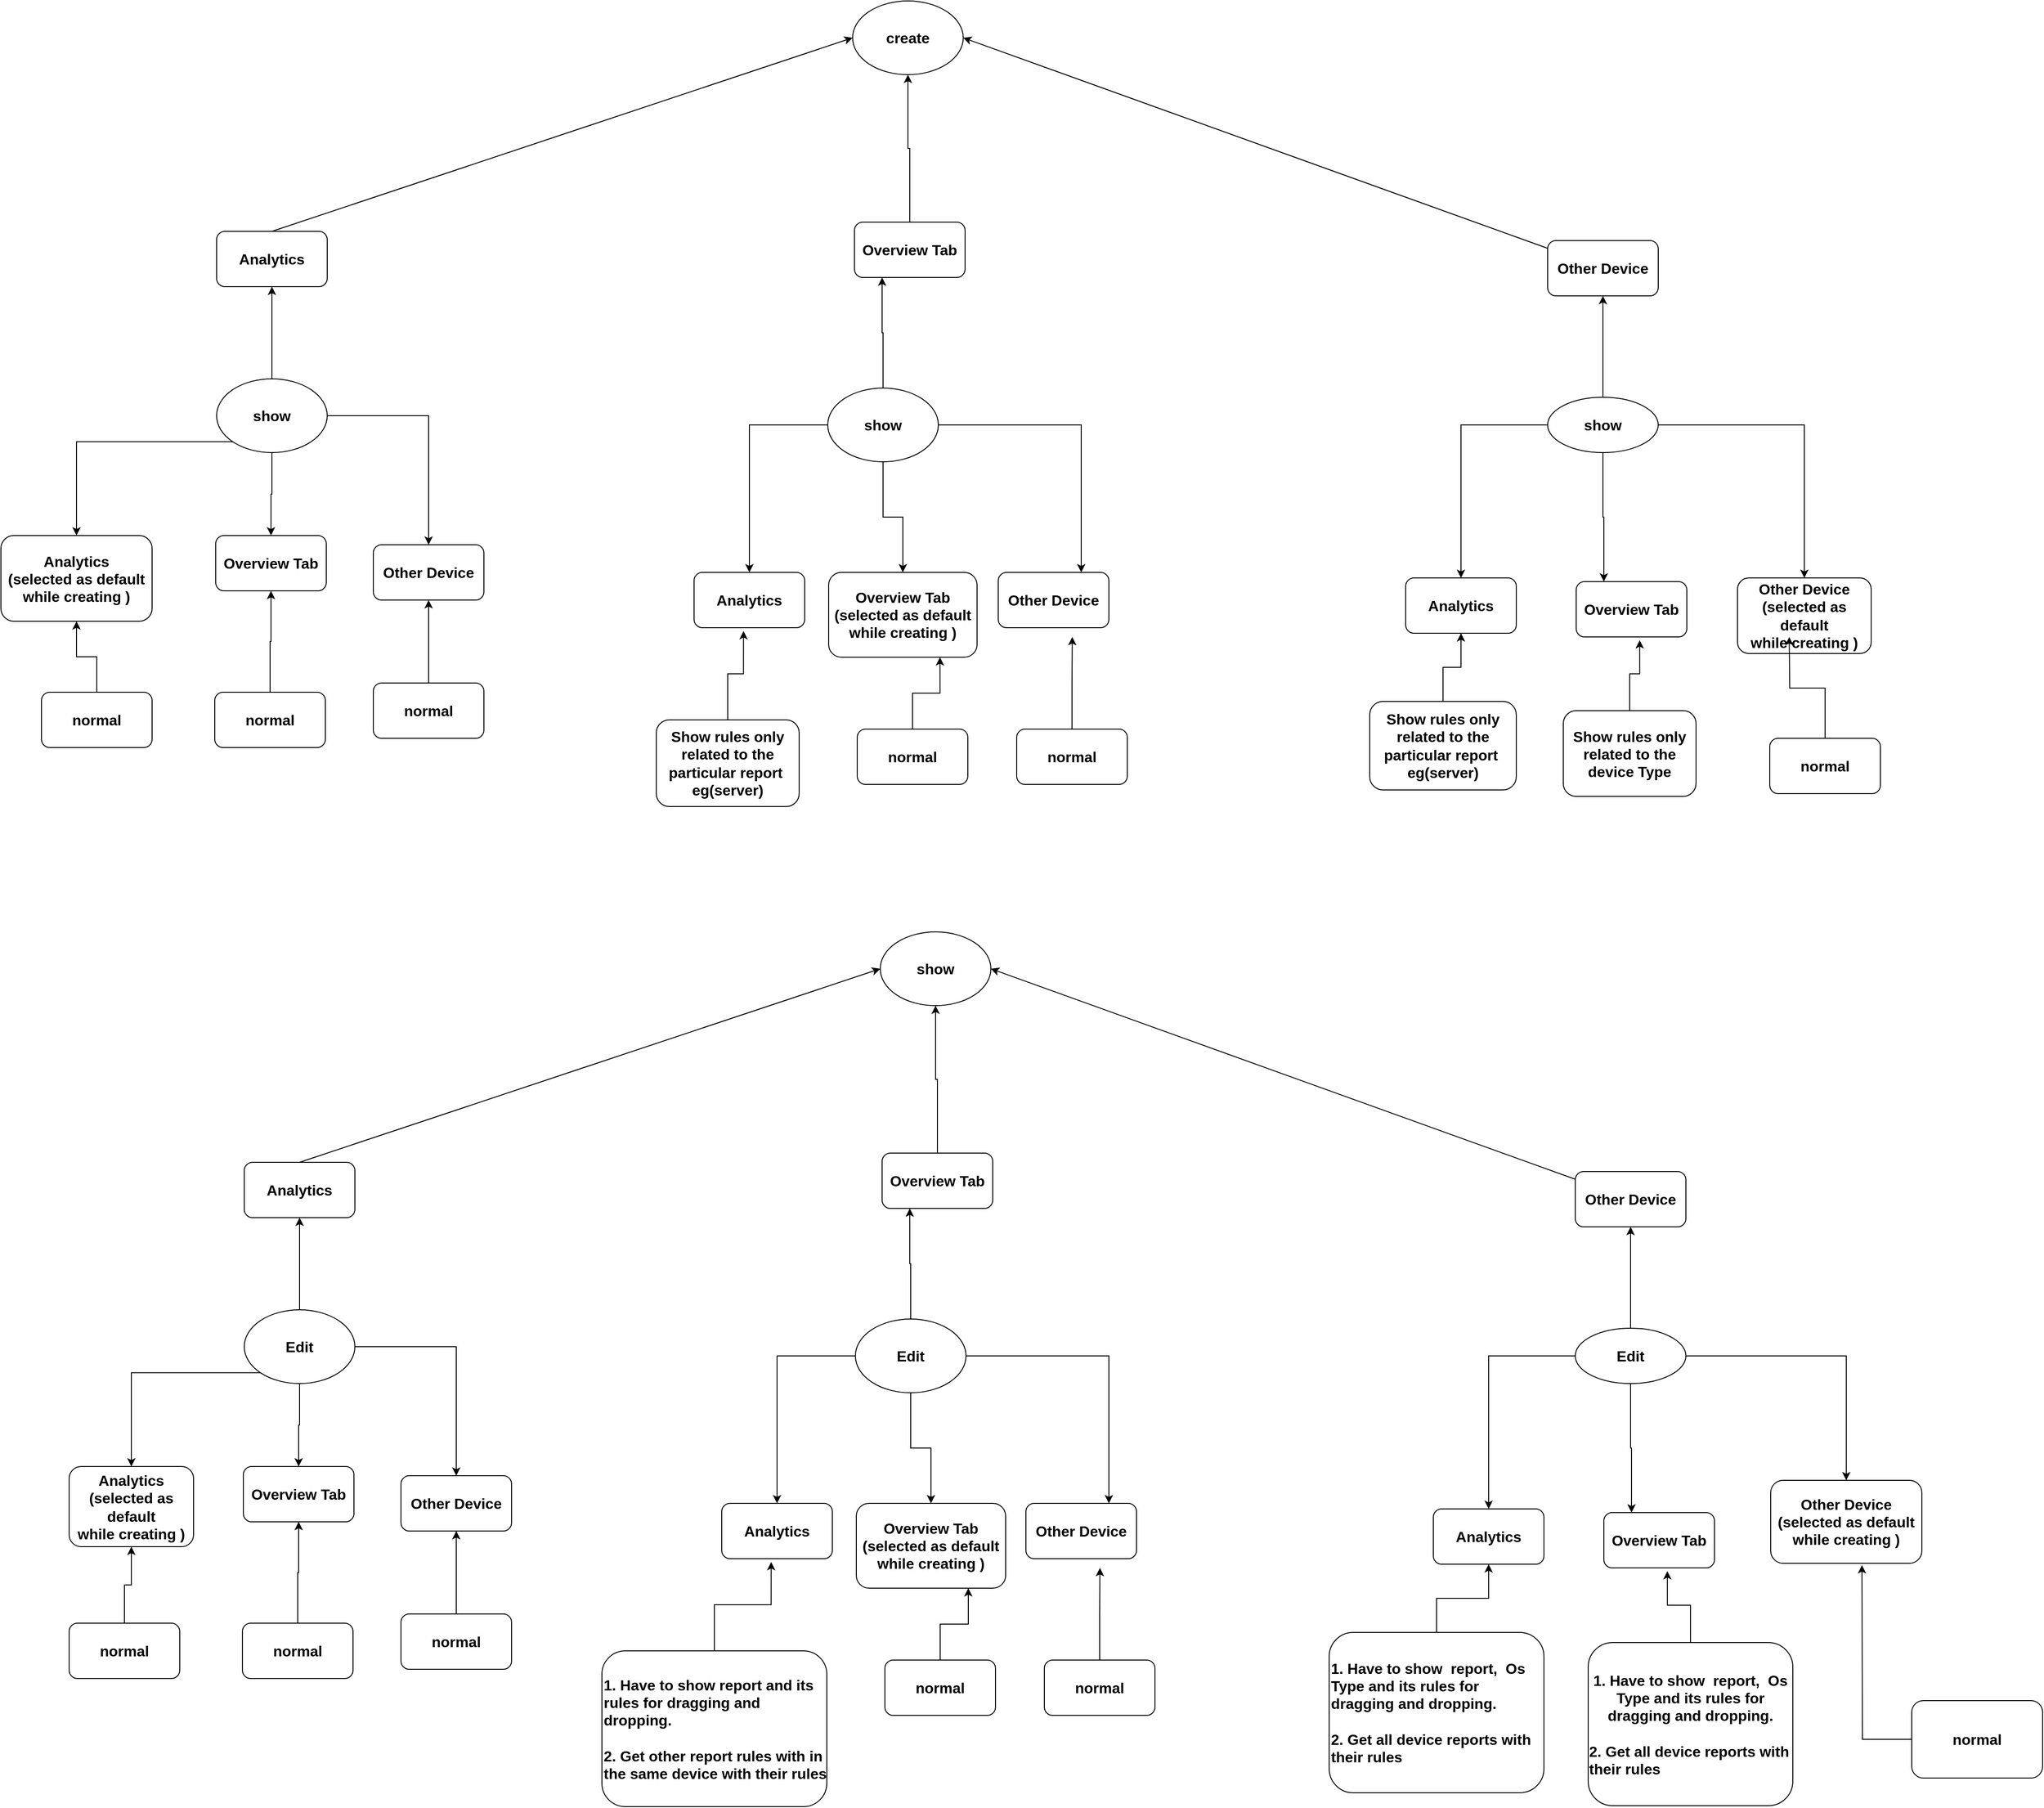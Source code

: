 <mxfile version="23.1.2" type="github">
  <diagram name="Page-1" id="s7N1Tc7U8LfEpAxHkq8D">
    <mxGraphModel dx="1984" dy="637" grid="1" gridSize="1" guides="1" tooltips="1" connect="1" arrows="1" fold="1" page="1" pageScale="1" pageWidth="850" pageHeight="1100" math="0" shadow="0">
      <root>
        <mxCell id="0" />
        <mxCell id="1" parent="0" />
        <mxCell id="awePTyg2Fw0t5qTXh-jY-1" value="create" style="ellipse;whiteSpace=wrap;html=1;strokeWidth=1;fontStyle=1;fontSize=16;align=center;" parent="1" vertex="1">
          <mxGeometry x="380" y="50" width="120" height="80" as="geometry" />
        </mxCell>
        <mxCell id="awePTyg2Fw0t5qTXh-jY-2" value="Analytics" style="rounded=1;whiteSpace=wrap;html=1;strokeWidth=1;fontStyle=1;fontSize=16;align=center;" parent="1" vertex="1">
          <mxGeometry x="-310" y="300" width="120" height="60" as="geometry" />
        </mxCell>
        <mxCell id="awePTyg2Fw0t5qTXh-jY-63" style="edgeStyle=orthogonalEdgeStyle;rounded=0;orthogonalLoop=1;jettySize=auto;html=1;entryX=0.5;entryY=1;entryDx=0;entryDy=0;strokeWidth=1;fontStyle=1;fontSize=16;align=center;" parent="1" source="awePTyg2Fw0t5qTXh-jY-3" target="awePTyg2Fw0t5qTXh-jY-1" edge="1">
          <mxGeometry relative="1" as="geometry" />
        </mxCell>
        <mxCell id="awePTyg2Fw0t5qTXh-jY-3" value="Overview Tab" style="rounded=1;whiteSpace=wrap;html=1;strokeWidth=1;fontStyle=1;fontSize=16;align=center;" parent="1" vertex="1">
          <mxGeometry x="382" y="290" width="120" height="60" as="geometry" />
        </mxCell>
        <mxCell id="awePTyg2Fw0t5qTXh-jY-4" value="Other Device" style="rounded=1;whiteSpace=wrap;html=1;strokeWidth=1;fontStyle=1;fontSize=16;align=center;" parent="1" vertex="1">
          <mxGeometry x="1134" y="310" width="120" height="60" as="geometry" />
        </mxCell>
        <mxCell id="awePTyg2Fw0t5qTXh-jY-16" style="edgeStyle=orthogonalEdgeStyle;rounded=0;orthogonalLoop=1;jettySize=auto;html=1;exitX=0.5;exitY=0;exitDx=0;exitDy=0;entryX=0.5;entryY=1;entryDx=0;entryDy=0;strokeWidth=1;fontStyle=1;fontSize=16;align=center;" parent="1" source="awePTyg2Fw0t5qTXh-jY-9" target="awePTyg2Fw0t5qTXh-jY-2" edge="1">
          <mxGeometry relative="1" as="geometry" />
        </mxCell>
        <mxCell id="awePTyg2Fw0t5qTXh-jY-19" style="edgeStyle=orthogonalEdgeStyle;rounded=0;orthogonalLoop=1;jettySize=auto;html=1;exitX=0;exitY=1;exitDx=0;exitDy=0;entryX=0.5;entryY=0;entryDx=0;entryDy=0;strokeWidth=1;fontStyle=1;fontSize=16;align=center;" parent="1" source="awePTyg2Fw0t5qTXh-jY-9" target="awePTyg2Fw0t5qTXh-jY-12" edge="1">
          <mxGeometry relative="1" as="geometry" />
        </mxCell>
        <mxCell id="awePTyg2Fw0t5qTXh-jY-20" style="edgeStyle=orthogonalEdgeStyle;rounded=0;orthogonalLoop=1;jettySize=auto;html=1;exitX=0.5;exitY=1;exitDx=0;exitDy=0;entryX=0.5;entryY=0;entryDx=0;entryDy=0;strokeWidth=1;fontStyle=1;fontSize=16;align=center;" parent="1" source="awePTyg2Fw0t5qTXh-jY-9" target="awePTyg2Fw0t5qTXh-jY-13" edge="1">
          <mxGeometry relative="1" as="geometry" />
        </mxCell>
        <mxCell id="awePTyg2Fw0t5qTXh-jY-21" style="edgeStyle=orthogonalEdgeStyle;rounded=0;orthogonalLoop=1;jettySize=auto;html=1;exitX=1;exitY=0.5;exitDx=0;exitDy=0;strokeWidth=1;fontStyle=1;fontSize=16;align=center;" parent="1" source="awePTyg2Fw0t5qTXh-jY-9" target="awePTyg2Fw0t5qTXh-jY-14" edge="1">
          <mxGeometry relative="1" as="geometry" />
        </mxCell>
        <mxCell id="awePTyg2Fw0t5qTXh-jY-9" value="show" style="ellipse;whiteSpace=wrap;html=1;strokeWidth=1;fontStyle=1;fontSize=16;align=center;" parent="1" vertex="1">
          <mxGeometry x="-310" y="460" width="120" height="80" as="geometry" />
        </mxCell>
        <mxCell id="awePTyg2Fw0t5qTXh-jY-17" style="edgeStyle=orthogonalEdgeStyle;rounded=0;orthogonalLoop=1;jettySize=auto;html=1;exitX=0.5;exitY=0;exitDx=0;exitDy=0;entryX=0.25;entryY=1;entryDx=0;entryDy=0;strokeWidth=1;fontStyle=1;fontSize=16;align=center;" parent="1" source="awePTyg2Fw0t5qTXh-jY-10" target="awePTyg2Fw0t5qTXh-jY-3" edge="1">
          <mxGeometry relative="1" as="geometry" />
        </mxCell>
        <mxCell id="awePTyg2Fw0t5qTXh-jY-32" style="edgeStyle=orthogonalEdgeStyle;rounded=0;orthogonalLoop=1;jettySize=auto;html=1;strokeWidth=1;fontStyle=1;fontSize=16;align=center;" parent="1" source="awePTyg2Fw0t5qTXh-jY-10" target="awePTyg2Fw0t5qTXh-jY-22" edge="1">
          <mxGeometry relative="1" as="geometry" />
        </mxCell>
        <mxCell id="awePTyg2Fw0t5qTXh-jY-33" style="edgeStyle=orthogonalEdgeStyle;rounded=0;orthogonalLoop=1;jettySize=auto;html=1;exitX=0.5;exitY=1;exitDx=0;exitDy=0;strokeWidth=1;fontStyle=1;fontSize=16;align=center;" parent="1" source="awePTyg2Fw0t5qTXh-jY-10" target="awePTyg2Fw0t5qTXh-jY-23" edge="1">
          <mxGeometry relative="1" as="geometry" />
        </mxCell>
        <mxCell id="awePTyg2Fw0t5qTXh-jY-34" style="edgeStyle=orthogonalEdgeStyle;rounded=0;orthogonalLoop=1;jettySize=auto;html=1;exitX=1;exitY=0.5;exitDx=0;exitDy=0;entryX=0.75;entryY=0;entryDx=0;entryDy=0;strokeWidth=1;fontStyle=1;fontSize=16;align=center;" parent="1" source="awePTyg2Fw0t5qTXh-jY-10" target="awePTyg2Fw0t5qTXh-jY-24" edge="1">
          <mxGeometry relative="1" as="geometry" />
        </mxCell>
        <mxCell id="awePTyg2Fw0t5qTXh-jY-10" value="show" style="ellipse;whiteSpace=wrap;html=1;strokeWidth=1;fontStyle=1;fontSize=16;align=center;" parent="1" vertex="1">
          <mxGeometry x="353" y="470" width="120" height="80" as="geometry" />
        </mxCell>
        <mxCell id="awePTyg2Fw0t5qTXh-jY-18" style="edgeStyle=orthogonalEdgeStyle;rounded=0;orthogonalLoop=1;jettySize=auto;html=1;exitX=0.5;exitY=0;exitDx=0;exitDy=0;entryX=0.5;entryY=1;entryDx=0;entryDy=0;strokeWidth=1;fontStyle=1;fontSize=16;align=center;" parent="1" source="awePTyg2Fw0t5qTXh-jY-11" target="awePTyg2Fw0t5qTXh-jY-4" edge="1">
          <mxGeometry relative="1" as="geometry" />
        </mxCell>
        <mxCell id="awePTyg2Fw0t5qTXh-jY-35" style="edgeStyle=orthogonalEdgeStyle;rounded=0;orthogonalLoop=1;jettySize=auto;html=1;strokeWidth=1;fontStyle=1;fontSize=16;align=center;" parent="1" source="awePTyg2Fw0t5qTXh-jY-11" target="awePTyg2Fw0t5qTXh-jY-29" edge="1">
          <mxGeometry relative="1" as="geometry" />
        </mxCell>
        <mxCell id="awePTyg2Fw0t5qTXh-jY-38" style="edgeStyle=orthogonalEdgeStyle;rounded=0;orthogonalLoop=1;jettySize=auto;html=1;strokeWidth=1;fontStyle=1;fontSize=16;align=center;" parent="1" source="awePTyg2Fw0t5qTXh-jY-11" target="awePTyg2Fw0t5qTXh-jY-31" edge="1">
          <mxGeometry relative="1" as="geometry" />
        </mxCell>
        <mxCell id="awePTyg2Fw0t5qTXh-jY-39" style="edgeStyle=orthogonalEdgeStyle;rounded=0;orthogonalLoop=1;jettySize=auto;html=1;exitX=0.5;exitY=1;exitDx=0;exitDy=0;entryX=0.25;entryY=0;entryDx=0;entryDy=0;strokeWidth=1;fontStyle=1;fontSize=16;align=center;" parent="1" source="awePTyg2Fw0t5qTXh-jY-11" target="awePTyg2Fw0t5qTXh-jY-30" edge="1">
          <mxGeometry relative="1" as="geometry" />
        </mxCell>
        <mxCell id="awePTyg2Fw0t5qTXh-jY-11" value="show" style="ellipse;whiteSpace=wrap;html=1;strokeWidth=1;fontStyle=1;fontSize=16;align=center;" parent="1" vertex="1">
          <mxGeometry x="1134" y="480" width="120" height="60" as="geometry" />
        </mxCell>
        <mxCell id="awePTyg2Fw0t5qTXh-jY-12" value="Analytics&lt;br style=&quot;font-size: 16px;&quot;&gt;(selected as default &lt;br style=&quot;font-size: 16px;&quot;&gt;while creating )" style="rounded=1;whiteSpace=wrap;html=1;strokeWidth=1;fontStyle=1;fontSize=16;align=center;" parent="1" vertex="1">
          <mxGeometry x="-544" y="630" width="164" height="93" as="geometry" />
        </mxCell>
        <mxCell id="awePTyg2Fw0t5qTXh-jY-13" value="Overview Tab" style="rounded=1;whiteSpace=wrap;html=1;strokeWidth=1;fontStyle=1;fontSize=16;align=center;" parent="1" vertex="1">
          <mxGeometry x="-311" y="630" width="120" height="60" as="geometry" />
        </mxCell>
        <mxCell id="awePTyg2Fw0t5qTXh-jY-14" value="Other Device" style="rounded=1;whiteSpace=wrap;html=1;strokeWidth=1;fontStyle=1;fontSize=16;align=center;" parent="1" vertex="1">
          <mxGeometry x="-140" y="640" width="120" height="60" as="geometry" />
        </mxCell>
        <mxCell id="awePTyg2Fw0t5qTXh-jY-22" value="Analytics" style="rounded=1;whiteSpace=wrap;html=1;strokeWidth=1;fontStyle=1;fontSize=16;align=center;" parent="1" vertex="1">
          <mxGeometry x="208" y="670" width="120" height="60" as="geometry" />
        </mxCell>
        <mxCell id="awePTyg2Fw0t5qTXh-jY-23" value="Overview Tab&lt;br style=&quot;font-size: 16px;&quot;&gt;(selected as default&lt;br style=&quot;border-color: var(--border-color); font-size: 16px;&quot;&gt;while creating )" style="rounded=1;whiteSpace=wrap;html=1;strokeWidth=1;fontStyle=1;fontSize=16;align=center;" parent="1" vertex="1">
          <mxGeometry x="354" y="670" width="161" height="92" as="geometry" />
        </mxCell>
        <mxCell id="awePTyg2Fw0t5qTXh-jY-24" value="Other Device" style="rounded=1;whiteSpace=wrap;html=1;strokeWidth=1;fontStyle=1;fontSize=16;align=center;" parent="1" vertex="1">
          <mxGeometry x="538" y="670" width="120" height="60" as="geometry" />
        </mxCell>
        <mxCell id="awePTyg2Fw0t5qTXh-jY-29" value="Analytics" style="rounded=1;whiteSpace=wrap;html=1;strokeWidth=1;fontStyle=1;fontSize=16;align=center;" parent="1" vertex="1">
          <mxGeometry x="980" y="676" width="120" height="60" as="geometry" />
        </mxCell>
        <mxCell id="awePTyg2Fw0t5qTXh-jY-30" value="Overview Tab" style="rounded=1;whiteSpace=wrap;html=1;strokeWidth=1;fontStyle=1;fontSize=16;align=center;" parent="1" vertex="1">
          <mxGeometry x="1165" y="680" width="120" height="60" as="geometry" />
        </mxCell>
        <mxCell id="awePTyg2Fw0t5qTXh-jY-31" value="Other Device&lt;br style=&quot;font-size: 16px;&quot;&gt;(selected as default&lt;br style=&quot;border-color: var(--border-color); font-size: 16px;&quot;&gt;while creating )" style="rounded=1;whiteSpace=wrap;html=1;strokeWidth=1;fontStyle=1;fontSize=16;align=center;" parent="1" vertex="1">
          <mxGeometry x="1340" y="676" width="145" height="82" as="geometry" />
        </mxCell>
        <mxCell id="awePTyg2Fw0t5qTXh-jY-41" style="edgeStyle=orthogonalEdgeStyle;rounded=0;orthogonalLoop=1;jettySize=auto;html=1;entryX=0.5;entryY=1;entryDx=0;entryDy=0;strokeWidth=1;fontStyle=1;fontSize=16;align=center;" parent="1" source="awePTyg2Fw0t5qTXh-jY-40" target="awePTyg2Fw0t5qTXh-jY-12" edge="1">
          <mxGeometry relative="1" as="geometry" />
        </mxCell>
        <mxCell id="awePTyg2Fw0t5qTXh-jY-40" value="normal" style="rounded=1;whiteSpace=wrap;html=1;strokeWidth=1;fontStyle=1;fontSize=16;align=center;" parent="1" vertex="1">
          <mxGeometry x="-500" y="800" width="120" height="60" as="geometry" />
        </mxCell>
        <mxCell id="awePTyg2Fw0t5qTXh-jY-44" style="edgeStyle=orthogonalEdgeStyle;rounded=0;orthogonalLoop=1;jettySize=auto;html=1;entryX=0.5;entryY=1;entryDx=0;entryDy=0;strokeWidth=1;fontStyle=1;fontSize=16;align=center;" parent="1" source="awePTyg2Fw0t5qTXh-jY-42" target="awePTyg2Fw0t5qTXh-jY-13" edge="1">
          <mxGeometry relative="1" as="geometry" />
        </mxCell>
        <mxCell id="awePTyg2Fw0t5qTXh-jY-42" value="normal" style="rounded=1;whiteSpace=wrap;html=1;strokeWidth=1;fontStyle=1;fontSize=16;align=center;" parent="1" vertex="1">
          <mxGeometry x="-312" y="800" width="120" height="60" as="geometry" />
        </mxCell>
        <mxCell id="awePTyg2Fw0t5qTXh-jY-45" style="edgeStyle=orthogonalEdgeStyle;rounded=0;orthogonalLoop=1;jettySize=auto;html=1;strokeWidth=1;fontStyle=1;fontSize=16;align=center;" parent="1" source="awePTyg2Fw0t5qTXh-jY-43" target="awePTyg2Fw0t5qTXh-jY-14" edge="1">
          <mxGeometry relative="1" as="geometry" />
        </mxCell>
        <mxCell id="awePTyg2Fw0t5qTXh-jY-43" value="normal" style="rounded=1;whiteSpace=wrap;html=1;strokeWidth=1;fontStyle=1;fontSize=16;align=center;" parent="1" vertex="1">
          <mxGeometry x="-140" y="790" width="120" height="60" as="geometry" />
        </mxCell>
        <mxCell id="awePTyg2Fw0t5qTXh-jY-46" value="Show rules only related to the particular report&amp;nbsp;&lt;br style=&quot;font-size: 16px;&quot;&gt;eg(server)" style="rounded=1;whiteSpace=wrap;html=1;strokeWidth=1;fontStyle=1;fontSize=16;align=center;" parent="1" vertex="1">
          <mxGeometry x="167" y="830" width="155" height="94" as="geometry" />
        </mxCell>
        <mxCell id="awePTyg2Fw0t5qTXh-jY-50" style="edgeStyle=orthogonalEdgeStyle;rounded=0;orthogonalLoop=1;jettySize=auto;html=1;exitX=0.5;exitY=0;exitDx=0;exitDy=0;entryX=0.75;entryY=1;entryDx=0;entryDy=0;strokeWidth=1;fontStyle=1;fontSize=16;align=center;" parent="1" source="awePTyg2Fw0t5qTXh-jY-47" target="awePTyg2Fw0t5qTXh-jY-23" edge="1">
          <mxGeometry relative="1" as="geometry" />
        </mxCell>
        <mxCell id="awePTyg2Fw0t5qTXh-jY-47" value="normal" style="rounded=1;whiteSpace=wrap;html=1;strokeWidth=1;fontStyle=1;fontSize=16;align=center;" parent="1" vertex="1">
          <mxGeometry x="385" y="840" width="120" height="60" as="geometry" />
        </mxCell>
        <mxCell id="awePTyg2Fw0t5qTXh-jY-51" style="edgeStyle=orthogonalEdgeStyle;rounded=0;orthogonalLoop=1;jettySize=auto;html=1;exitX=0.5;exitY=0;exitDx=0;exitDy=0;strokeWidth=1;fontStyle=1;fontSize=16;align=center;" parent="1" source="awePTyg2Fw0t5qTXh-jY-48" edge="1">
          <mxGeometry relative="1" as="geometry">
            <mxPoint x="618.308" y="740" as="targetPoint" />
          </mxGeometry>
        </mxCell>
        <mxCell id="awePTyg2Fw0t5qTXh-jY-48" value="normal" style="rounded=1;whiteSpace=wrap;html=1;strokeWidth=1;fontStyle=1;fontSize=16;align=center;" parent="1" vertex="1">
          <mxGeometry x="558" y="840" width="120" height="60" as="geometry" />
        </mxCell>
        <mxCell id="awePTyg2Fw0t5qTXh-jY-52" style="edgeStyle=orthogonalEdgeStyle;rounded=0;orthogonalLoop=1;jettySize=auto;html=1;entryX=0.447;entryY=1.06;entryDx=0;entryDy=0;entryPerimeter=0;strokeWidth=1;fontStyle=1;fontSize=16;align=center;" parent="1" source="awePTyg2Fw0t5qTXh-jY-46" target="awePTyg2Fw0t5qTXh-jY-22" edge="1">
          <mxGeometry relative="1" as="geometry" />
        </mxCell>
        <mxCell id="awePTyg2Fw0t5qTXh-jY-56" style="edgeStyle=orthogonalEdgeStyle;rounded=0;orthogonalLoop=1;jettySize=auto;html=1;exitX=0.5;exitY=0;exitDx=0;exitDy=0;entryX=0.5;entryY=1;entryDx=0;entryDy=0;strokeWidth=1;fontStyle=1;fontSize=16;align=center;" parent="1" source="awePTyg2Fw0t5qTXh-jY-53" target="awePTyg2Fw0t5qTXh-jY-29" edge="1">
          <mxGeometry relative="1" as="geometry" />
        </mxCell>
        <mxCell id="awePTyg2Fw0t5qTXh-jY-53" value="Show rules only related to the particular report&amp;nbsp;&lt;br style=&quot;font-size: 16px;&quot;&gt;eg(server)" style="rounded=1;whiteSpace=wrap;html=1;strokeWidth=1;fontStyle=1;fontSize=16;align=center;" parent="1" vertex="1">
          <mxGeometry x="941" y="810" width="159" height="96" as="geometry" />
        </mxCell>
        <mxCell id="awePTyg2Fw0t5qTXh-jY-54" value="Show rules only related to the device Type" style="rounded=1;whiteSpace=wrap;html=1;strokeWidth=1;fontStyle=1;fontSize=16;align=center;" parent="1" vertex="1">
          <mxGeometry x="1151" y="820" width="144" height="93" as="geometry" />
        </mxCell>
        <mxCell id="awePTyg2Fw0t5qTXh-jY-58" style="edgeStyle=orthogonalEdgeStyle;rounded=0;orthogonalLoop=1;jettySize=auto;html=1;exitX=0.5;exitY=0;exitDx=0;exitDy=0;strokeWidth=1;fontStyle=1;fontSize=16;align=center;" parent="1" source="awePTyg2Fw0t5qTXh-jY-55" edge="1">
          <mxGeometry relative="1" as="geometry">
            <mxPoint x="1396.105" y="740" as="targetPoint" />
          </mxGeometry>
        </mxCell>
        <mxCell id="awePTyg2Fw0t5qTXh-jY-55" value="normal" style="rounded=1;whiteSpace=wrap;html=1;strokeWidth=1;fontStyle=1;fontSize=16;align=center;" parent="1" vertex="1">
          <mxGeometry x="1375" y="850" width="120" height="60" as="geometry" />
        </mxCell>
        <mxCell id="awePTyg2Fw0t5qTXh-jY-57" style="edgeStyle=orthogonalEdgeStyle;rounded=0;orthogonalLoop=1;jettySize=auto;html=1;exitX=0.5;exitY=0;exitDx=0;exitDy=0;entryX=0.574;entryY=1.058;entryDx=0;entryDy=0;entryPerimeter=0;strokeWidth=1;fontStyle=1;fontSize=16;align=center;" parent="1" source="awePTyg2Fw0t5qTXh-jY-54" target="awePTyg2Fw0t5qTXh-jY-30" edge="1">
          <mxGeometry relative="1" as="geometry" />
        </mxCell>
        <mxCell id="awePTyg2Fw0t5qTXh-jY-62" value="" style="endArrow=classic;html=1;rounded=0;exitX=0.5;exitY=0;exitDx=0;exitDy=0;entryX=0;entryY=0.5;entryDx=0;entryDy=0;strokeWidth=1;fontStyle=1;fontSize=16;align=center;" parent="1" source="awePTyg2Fw0t5qTXh-jY-2" target="awePTyg2Fw0t5qTXh-jY-1" edge="1">
          <mxGeometry width="50" height="50" relative="1" as="geometry">
            <mxPoint x="360" y="230" as="sourcePoint" />
            <mxPoint x="410" y="180" as="targetPoint" />
          </mxGeometry>
        </mxCell>
        <mxCell id="awePTyg2Fw0t5qTXh-jY-65" value="" style="endArrow=classic;html=1;rounded=0;entryX=1;entryY=0.5;entryDx=0;entryDy=0;strokeWidth=1;fontStyle=1;fontSize=16;align=center;" parent="1" source="awePTyg2Fw0t5qTXh-jY-4" target="awePTyg2Fw0t5qTXh-jY-1" edge="1">
          <mxGeometry width="50" height="50" relative="1" as="geometry">
            <mxPoint x="1250" y="170" as="sourcePoint" />
            <mxPoint x="580" y="180" as="targetPoint" />
          </mxGeometry>
        </mxCell>
        <mxCell id="awePTyg2Fw0t5qTXh-jY-66" value="show" style="ellipse;whiteSpace=wrap;html=1;strokeWidth=1;fontStyle=1;fontSize=16;align=center;" parent="1" vertex="1">
          <mxGeometry x="410" y="1060" width="120" height="80" as="geometry" />
        </mxCell>
        <mxCell id="awePTyg2Fw0t5qTXh-jY-67" value="Analytics" style="rounded=1;whiteSpace=wrap;html=1;strokeWidth=1;fontStyle=1;fontSize=16;align=center;" parent="1" vertex="1">
          <mxGeometry x="-280" y="1310" width="120" height="60" as="geometry" />
        </mxCell>
        <mxCell id="awePTyg2Fw0t5qTXh-jY-68" style="edgeStyle=orthogonalEdgeStyle;rounded=0;orthogonalLoop=1;jettySize=auto;html=1;entryX=0.5;entryY=1;entryDx=0;entryDy=0;strokeWidth=1;fontStyle=1;fontSize=16;align=center;" parent="1" source="awePTyg2Fw0t5qTXh-jY-69" target="awePTyg2Fw0t5qTXh-jY-66" edge="1">
          <mxGeometry relative="1" as="geometry" />
        </mxCell>
        <mxCell id="awePTyg2Fw0t5qTXh-jY-69" value="Overview Tab" style="rounded=1;whiteSpace=wrap;html=1;strokeWidth=1;fontStyle=1;fontSize=16;align=center;" parent="1" vertex="1">
          <mxGeometry x="412" y="1300" width="120" height="60" as="geometry" />
        </mxCell>
        <mxCell id="awePTyg2Fw0t5qTXh-jY-70" value="Other Device" style="rounded=1;whiteSpace=wrap;html=1;strokeWidth=1;fontStyle=1;fontSize=16;align=center;" parent="1" vertex="1">
          <mxGeometry x="1164" y="1320" width="120" height="60" as="geometry" />
        </mxCell>
        <mxCell id="awePTyg2Fw0t5qTXh-jY-71" style="edgeStyle=orthogonalEdgeStyle;rounded=0;orthogonalLoop=1;jettySize=auto;html=1;exitX=0.5;exitY=0;exitDx=0;exitDy=0;entryX=0.5;entryY=1;entryDx=0;entryDy=0;strokeWidth=1;fontStyle=1;fontSize=16;align=center;" parent="1" source="awePTyg2Fw0t5qTXh-jY-75" target="awePTyg2Fw0t5qTXh-jY-67" edge="1">
          <mxGeometry relative="1" as="geometry" />
        </mxCell>
        <mxCell id="awePTyg2Fw0t5qTXh-jY-72" style="edgeStyle=orthogonalEdgeStyle;rounded=0;orthogonalLoop=1;jettySize=auto;html=1;exitX=0;exitY=1;exitDx=0;exitDy=0;entryX=0.5;entryY=0;entryDx=0;entryDy=0;strokeWidth=1;fontStyle=1;fontSize=16;align=center;" parent="1" source="awePTyg2Fw0t5qTXh-jY-75" target="awePTyg2Fw0t5qTXh-jY-86" edge="1">
          <mxGeometry relative="1" as="geometry" />
        </mxCell>
        <mxCell id="awePTyg2Fw0t5qTXh-jY-73" style="edgeStyle=orthogonalEdgeStyle;rounded=0;orthogonalLoop=1;jettySize=auto;html=1;exitX=0.5;exitY=1;exitDx=0;exitDy=0;entryX=0.5;entryY=0;entryDx=0;entryDy=0;strokeWidth=1;fontStyle=1;fontSize=16;align=center;" parent="1" source="awePTyg2Fw0t5qTXh-jY-75" target="awePTyg2Fw0t5qTXh-jY-87" edge="1">
          <mxGeometry relative="1" as="geometry" />
        </mxCell>
        <mxCell id="awePTyg2Fw0t5qTXh-jY-74" style="edgeStyle=orthogonalEdgeStyle;rounded=0;orthogonalLoop=1;jettySize=auto;html=1;exitX=1;exitY=0.5;exitDx=0;exitDy=0;strokeWidth=1;fontStyle=1;fontSize=16;align=center;" parent="1" source="awePTyg2Fw0t5qTXh-jY-75" target="awePTyg2Fw0t5qTXh-jY-88" edge="1">
          <mxGeometry relative="1" as="geometry" />
        </mxCell>
        <mxCell id="awePTyg2Fw0t5qTXh-jY-75" value="Edit" style="ellipse;whiteSpace=wrap;html=1;strokeWidth=1;fontStyle=1;fontSize=16;align=center;" parent="1" vertex="1">
          <mxGeometry x="-280" y="1470" width="120" height="80" as="geometry" />
        </mxCell>
        <mxCell id="awePTyg2Fw0t5qTXh-jY-76" style="edgeStyle=orthogonalEdgeStyle;rounded=0;orthogonalLoop=1;jettySize=auto;html=1;exitX=0.5;exitY=0;exitDx=0;exitDy=0;entryX=0.25;entryY=1;entryDx=0;entryDy=0;strokeWidth=1;fontStyle=1;fontSize=16;align=center;" parent="1" source="awePTyg2Fw0t5qTXh-jY-80" target="awePTyg2Fw0t5qTXh-jY-69" edge="1">
          <mxGeometry relative="1" as="geometry" />
        </mxCell>
        <mxCell id="awePTyg2Fw0t5qTXh-jY-77" style="edgeStyle=orthogonalEdgeStyle;rounded=0;orthogonalLoop=1;jettySize=auto;html=1;strokeWidth=1;fontStyle=1;fontSize=16;align=center;" parent="1" source="awePTyg2Fw0t5qTXh-jY-80" target="awePTyg2Fw0t5qTXh-jY-89" edge="1">
          <mxGeometry relative="1" as="geometry" />
        </mxCell>
        <mxCell id="awePTyg2Fw0t5qTXh-jY-78" style="edgeStyle=orthogonalEdgeStyle;rounded=0;orthogonalLoop=1;jettySize=auto;html=1;exitX=0.5;exitY=1;exitDx=0;exitDy=0;strokeWidth=1;fontStyle=1;fontSize=16;align=center;" parent="1" source="awePTyg2Fw0t5qTXh-jY-80" target="awePTyg2Fw0t5qTXh-jY-90" edge="1">
          <mxGeometry relative="1" as="geometry" />
        </mxCell>
        <mxCell id="awePTyg2Fw0t5qTXh-jY-79" style="edgeStyle=orthogonalEdgeStyle;rounded=0;orthogonalLoop=1;jettySize=auto;html=1;exitX=1;exitY=0.5;exitDx=0;exitDy=0;entryX=0.75;entryY=0;entryDx=0;entryDy=0;strokeWidth=1;fontStyle=1;fontSize=16;align=center;" parent="1" source="awePTyg2Fw0t5qTXh-jY-80" target="awePTyg2Fw0t5qTXh-jY-91" edge="1">
          <mxGeometry relative="1" as="geometry" />
        </mxCell>
        <mxCell id="awePTyg2Fw0t5qTXh-jY-80" value="Edit" style="ellipse;whiteSpace=wrap;html=1;strokeWidth=1;fontStyle=1;fontSize=16;align=center;" parent="1" vertex="1">
          <mxGeometry x="383" y="1480" width="120" height="80" as="geometry" />
        </mxCell>
        <mxCell id="awePTyg2Fw0t5qTXh-jY-81" style="edgeStyle=orthogonalEdgeStyle;rounded=0;orthogonalLoop=1;jettySize=auto;html=1;exitX=0.5;exitY=0;exitDx=0;exitDy=0;entryX=0.5;entryY=1;entryDx=0;entryDy=0;strokeWidth=1;fontStyle=1;fontSize=16;align=center;" parent="1" source="awePTyg2Fw0t5qTXh-jY-85" target="awePTyg2Fw0t5qTXh-jY-70" edge="1">
          <mxGeometry relative="1" as="geometry" />
        </mxCell>
        <mxCell id="awePTyg2Fw0t5qTXh-jY-82" style="edgeStyle=orthogonalEdgeStyle;rounded=0;orthogonalLoop=1;jettySize=auto;html=1;strokeWidth=1;fontStyle=1;fontSize=16;align=center;" parent="1" source="awePTyg2Fw0t5qTXh-jY-85" target="awePTyg2Fw0t5qTXh-jY-92" edge="1">
          <mxGeometry relative="1" as="geometry" />
        </mxCell>
        <mxCell id="awePTyg2Fw0t5qTXh-jY-83" style="edgeStyle=orthogonalEdgeStyle;rounded=0;orthogonalLoop=1;jettySize=auto;html=1;strokeWidth=1;fontStyle=1;fontSize=16;align=center;" parent="1" source="awePTyg2Fw0t5qTXh-jY-85" target="awePTyg2Fw0t5qTXh-jY-94" edge="1">
          <mxGeometry relative="1" as="geometry" />
        </mxCell>
        <mxCell id="awePTyg2Fw0t5qTXh-jY-84" style="edgeStyle=orthogonalEdgeStyle;rounded=0;orthogonalLoop=1;jettySize=auto;html=1;exitX=0.5;exitY=1;exitDx=0;exitDy=0;entryX=0.25;entryY=0;entryDx=0;entryDy=0;strokeWidth=1;fontStyle=1;fontSize=16;align=center;" parent="1" source="awePTyg2Fw0t5qTXh-jY-85" target="awePTyg2Fw0t5qTXh-jY-93" edge="1">
          <mxGeometry relative="1" as="geometry" />
        </mxCell>
        <mxCell id="awePTyg2Fw0t5qTXh-jY-85" value="Edit" style="ellipse;whiteSpace=wrap;html=1;strokeWidth=1;fontStyle=1;fontSize=16;align=center;" parent="1" vertex="1">
          <mxGeometry x="1164" y="1490" width="120" height="60" as="geometry" />
        </mxCell>
        <mxCell id="awePTyg2Fw0t5qTXh-jY-86" value="Analytics&lt;br style=&quot;font-size: 16px;&quot;&gt;(selected as default &lt;br style=&quot;font-size: 16px;&quot;&gt;while creating )" style="rounded=1;whiteSpace=wrap;html=1;strokeWidth=1;fontStyle=1;fontSize=16;align=center;" parent="1" vertex="1">
          <mxGeometry x="-470" y="1640" width="135" height="87" as="geometry" />
        </mxCell>
        <mxCell id="awePTyg2Fw0t5qTXh-jY-87" value="Overview Tab" style="rounded=1;whiteSpace=wrap;html=1;strokeWidth=1;fontStyle=1;fontSize=16;align=center;" parent="1" vertex="1">
          <mxGeometry x="-281" y="1640" width="120" height="60" as="geometry" />
        </mxCell>
        <mxCell id="awePTyg2Fw0t5qTXh-jY-88" value="Other Device" style="rounded=1;whiteSpace=wrap;html=1;strokeWidth=1;fontStyle=1;fontSize=16;align=center;" parent="1" vertex="1">
          <mxGeometry x="-110" y="1650" width="120" height="60" as="geometry" />
        </mxCell>
        <mxCell id="awePTyg2Fw0t5qTXh-jY-89" value="Analytics" style="rounded=1;whiteSpace=wrap;html=1;strokeWidth=1;fontStyle=1;fontSize=16;align=center;" parent="1" vertex="1">
          <mxGeometry x="238" y="1680" width="120" height="60" as="geometry" />
        </mxCell>
        <mxCell id="awePTyg2Fw0t5qTXh-jY-90" value="Overview Tab&lt;br style=&quot;font-size: 16px;&quot;&gt;(selected as default&lt;br style=&quot;border-color: var(--border-color); font-size: 16px;&quot;&gt;while creating )" style="rounded=1;whiteSpace=wrap;html=1;strokeWidth=1;fontStyle=1;fontSize=16;align=center;" parent="1" vertex="1">
          <mxGeometry x="384" y="1680" width="162" height="92" as="geometry" />
        </mxCell>
        <mxCell id="awePTyg2Fw0t5qTXh-jY-91" value="Other Device" style="rounded=1;whiteSpace=wrap;html=1;strokeWidth=1;fontStyle=1;fontSize=16;align=center;" parent="1" vertex="1">
          <mxGeometry x="568" y="1680" width="120" height="60" as="geometry" />
        </mxCell>
        <mxCell id="awePTyg2Fw0t5qTXh-jY-92" value="Analytics" style="rounded=1;whiteSpace=wrap;html=1;strokeWidth=1;fontStyle=1;fontSize=16;align=center;" parent="1" vertex="1">
          <mxGeometry x="1010" y="1686" width="120" height="60" as="geometry" />
        </mxCell>
        <mxCell id="awePTyg2Fw0t5qTXh-jY-93" value="Overview Tab" style="rounded=1;whiteSpace=wrap;html=1;strokeWidth=1;fontStyle=1;fontSize=16;align=center;" parent="1" vertex="1">
          <mxGeometry x="1195" y="1690" width="120" height="60" as="geometry" />
        </mxCell>
        <mxCell id="awePTyg2Fw0t5qTXh-jY-94" value="Other Device&lt;br style=&quot;font-size: 16px;&quot;&gt;(selected as default&lt;br style=&quot;border-color: var(--border-color); font-size: 16px;&quot;&gt;while creating )" style="rounded=1;whiteSpace=wrap;html=1;strokeWidth=1;fontStyle=1;fontSize=16;align=center;" parent="1" vertex="1">
          <mxGeometry x="1376" y="1655" width="164" height="90" as="geometry" />
        </mxCell>
        <mxCell id="awePTyg2Fw0t5qTXh-jY-95" style="edgeStyle=orthogonalEdgeStyle;rounded=0;orthogonalLoop=1;jettySize=auto;html=1;entryX=0.5;entryY=1;entryDx=0;entryDy=0;strokeWidth=1;fontStyle=1;fontSize=16;align=center;" parent="1" source="awePTyg2Fw0t5qTXh-jY-96" target="awePTyg2Fw0t5qTXh-jY-86" edge="1">
          <mxGeometry relative="1" as="geometry" />
        </mxCell>
        <mxCell id="awePTyg2Fw0t5qTXh-jY-96" value="normal" style="rounded=1;whiteSpace=wrap;html=1;strokeWidth=1;fontStyle=1;fontSize=16;align=center;" parent="1" vertex="1">
          <mxGeometry x="-470" y="1810" width="120" height="60" as="geometry" />
        </mxCell>
        <mxCell id="awePTyg2Fw0t5qTXh-jY-97" style="edgeStyle=orthogonalEdgeStyle;rounded=0;orthogonalLoop=1;jettySize=auto;html=1;entryX=0.5;entryY=1;entryDx=0;entryDy=0;strokeWidth=1;fontStyle=1;fontSize=16;align=center;" parent="1" source="awePTyg2Fw0t5qTXh-jY-98" target="awePTyg2Fw0t5qTXh-jY-87" edge="1">
          <mxGeometry relative="1" as="geometry" />
        </mxCell>
        <mxCell id="awePTyg2Fw0t5qTXh-jY-98" value="normal" style="rounded=1;whiteSpace=wrap;html=1;strokeWidth=1;fontStyle=1;fontSize=16;align=center;" parent="1" vertex="1">
          <mxGeometry x="-282" y="1810" width="120" height="60" as="geometry" />
        </mxCell>
        <mxCell id="awePTyg2Fw0t5qTXh-jY-99" style="edgeStyle=orthogonalEdgeStyle;rounded=0;orthogonalLoop=1;jettySize=auto;html=1;strokeWidth=1;fontStyle=1;fontSize=16;align=center;" parent="1" source="awePTyg2Fw0t5qTXh-jY-100" target="awePTyg2Fw0t5qTXh-jY-88" edge="1">
          <mxGeometry relative="1" as="geometry" />
        </mxCell>
        <mxCell id="awePTyg2Fw0t5qTXh-jY-100" value="normal" style="rounded=1;whiteSpace=wrap;html=1;strokeWidth=1;fontStyle=1;fontSize=16;align=center;" parent="1" vertex="1">
          <mxGeometry x="-110" y="1800" width="120" height="60" as="geometry" />
        </mxCell>
        <mxCell id="awePTyg2Fw0t5qTXh-jY-101" value="1. Have to show report and its rules for dragging and dropping.&lt;br&gt;&lt;br&gt;2. Get other report rules with in the same device with their rules" style="rounded=1;whiteSpace=wrap;html=1;strokeWidth=1;fontStyle=1;fontSize=16;align=left;" parent="1" vertex="1">
          <mxGeometry x="108" y="1840" width="244" height="169" as="geometry" />
        </mxCell>
        <mxCell id="awePTyg2Fw0t5qTXh-jY-102" style="edgeStyle=orthogonalEdgeStyle;rounded=0;orthogonalLoop=1;jettySize=auto;html=1;exitX=0.5;exitY=0;exitDx=0;exitDy=0;entryX=0.75;entryY=1;entryDx=0;entryDy=0;strokeWidth=1;fontStyle=1;fontSize=16;align=center;" parent="1" source="awePTyg2Fw0t5qTXh-jY-103" target="awePTyg2Fw0t5qTXh-jY-90" edge="1">
          <mxGeometry relative="1" as="geometry" />
        </mxCell>
        <mxCell id="awePTyg2Fw0t5qTXh-jY-103" value="normal" style="rounded=1;whiteSpace=wrap;html=1;strokeWidth=1;fontStyle=1;fontSize=16;align=center;" parent="1" vertex="1">
          <mxGeometry x="415" y="1850" width="120" height="60" as="geometry" />
        </mxCell>
        <mxCell id="awePTyg2Fw0t5qTXh-jY-104" style="edgeStyle=orthogonalEdgeStyle;rounded=0;orthogonalLoop=1;jettySize=auto;html=1;exitX=0.5;exitY=0;exitDx=0;exitDy=0;strokeWidth=1;fontStyle=1;fontSize=16;align=center;" parent="1" source="awePTyg2Fw0t5qTXh-jY-105" edge="1">
          <mxGeometry relative="1" as="geometry">
            <mxPoint x="648.308" y="1750" as="targetPoint" />
          </mxGeometry>
        </mxCell>
        <mxCell id="awePTyg2Fw0t5qTXh-jY-105" value="normal" style="rounded=1;whiteSpace=wrap;html=1;strokeWidth=1;fontStyle=1;fontSize=16;align=center;" parent="1" vertex="1">
          <mxGeometry x="588" y="1850" width="120" height="60" as="geometry" />
        </mxCell>
        <mxCell id="awePTyg2Fw0t5qTXh-jY-106" style="edgeStyle=orthogonalEdgeStyle;rounded=0;orthogonalLoop=1;jettySize=auto;html=1;entryX=0.447;entryY=1.06;entryDx=0;entryDy=0;entryPerimeter=0;strokeWidth=1;fontStyle=1;fontSize=16;align=center;" parent="1" source="awePTyg2Fw0t5qTXh-jY-101" target="awePTyg2Fw0t5qTXh-jY-89" edge="1">
          <mxGeometry relative="1" as="geometry" />
        </mxCell>
        <mxCell id="awePTyg2Fw0t5qTXh-jY-107" style="edgeStyle=orthogonalEdgeStyle;rounded=0;orthogonalLoop=1;jettySize=auto;html=1;exitX=0.5;exitY=0;exitDx=0;exitDy=0;entryX=0.5;entryY=1;entryDx=0;entryDy=0;strokeWidth=1;fontStyle=1;fontSize=16;align=center;" parent="1" source="awePTyg2Fw0t5qTXh-jY-108" target="awePTyg2Fw0t5qTXh-jY-92" edge="1">
          <mxGeometry relative="1" as="geometry" />
        </mxCell>
        <mxCell id="awePTyg2Fw0t5qTXh-jY-108" value="1. Have to show&amp;nbsp; report,&amp;nbsp; Os Type and its rules for dragging and dropping.&lt;br style=&quot;border-color: var(--border-color);&quot;&gt;&lt;br style=&quot;border-color: var(--border-color);&quot;&gt;2. Get all device reports with their rules" style="rounded=1;whiteSpace=wrap;html=1;strokeWidth=1;fontStyle=1;fontSize=16;align=left;" parent="1" vertex="1">
          <mxGeometry x="897" y="1820" width="233" height="174" as="geometry" />
        </mxCell>
        <mxCell id="awePTyg2Fw0t5qTXh-jY-109" value="1.&amp;nbsp;Have to show&amp;nbsp; report,&amp;nbsp; Os Type and its rules for dragging and dropping.&lt;br&gt;&lt;br&gt;&lt;div style=&quot;text-align: left;&quot;&gt;&lt;span style=&quot;background-color: initial;&quot;&gt;2.&amp;nbsp;&lt;/span&gt;&lt;span style=&quot;background-color: initial;&quot;&gt;Get all device reports with their rules&lt;/span&gt;&lt;/div&gt;" style="rounded=1;whiteSpace=wrap;html=1;strokeWidth=1;fontStyle=1;fontSize=16;align=center;" parent="1" vertex="1">
          <mxGeometry x="1178" y="1831" width="222" height="177" as="geometry" />
        </mxCell>
        <mxCell id="awePTyg2Fw0t5qTXh-jY-118" style="edgeStyle=orthogonalEdgeStyle;rounded=0;orthogonalLoop=1;jettySize=auto;html=1;" parent="1" source="awePTyg2Fw0t5qTXh-jY-111" edge="1">
          <mxGeometry relative="1" as="geometry">
            <mxPoint x="1475" y="1747" as="targetPoint" />
          </mxGeometry>
        </mxCell>
        <mxCell id="awePTyg2Fw0t5qTXh-jY-111" value="normal" style="rounded=1;whiteSpace=wrap;html=1;strokeWidth=1;fontStyle=1;fontSize=16;align=center;" parent="1" vertex="1">
          <mxGeometry x="1529" y="1894" width="142" height="84" as="geometry" />
        </mxCell>
        <mxCell id="awePTyg2Fw0t5qTXh-jY-112" style="edgeStyle=orthogonalEdgeStyle;rounded=0;orthogonalLoop=1;jettySize=auto;html=1;exitX=0.5;exitY=0;exitDx=0;exitDy=0;entryX=0.574;entryY=1.058;entryDx=0;entryDy=0;entryPerimeter=0;strokeWidth=1;fontStyle=1;fontSize=16;align=center;" parent="1" source="awePTyg2Fw0t5qTXh-jY-109" target="awePTyg2Fw0t5qTXh-jY-93" edge="1">
          <mxGeometry relative="1" as="geometry" />
        </mxCell>
        <mxCell id="awePTyg2Fw0t5qTXh-jY-113" value="" style="endArrow=classic;html=1;rounded=0;exitX=0.5;exitY=0;exitDx=0;exitDy=0;entryX=0;entryY=0.5;entryDx=0;entryDy=0;strokeWidth=1;fontStyle=1;fontSize=16;align=center;" parent="1" source="awePTyg2Fw0t5qTXh-jY-67" target="awePTyg2Fw0t5qTXh-jY-66" edge="1">
          <mxGeometry width="50" height="50" relative="1" as="geometry">
            <mxPoint x="390" y="1240" as="sourcePoint" />
            <mxPoint x="440" y="1190" as="targetPoint" />
          </mxGeometry>
        </mxCell>
        <mxCell id="awePTyg2Fw0t5qTXh-jY-114" value="" style="endArrow=classic;html=1;rounded=0;entryX=1;entryY=0.5;entryDx=0;entryDy=0;strokeWidth=1;fontStyle=1;fontSize=16;align=center;" parent="1" source="awePTyg2Fw0t5qTXh-jY-70" target="awePTyg2Fw0t5qTXh-jY-66" edge="1">
          <mxGeometry width="50" height="50" relative="1" as="geometry">
            <mxPoint x="1280" y="1180" as="sourcePoint" />
            <mxPoint x="610" y="1190" as="targetPoint" />
          </mxGeometry>
        </mxCell>
      </root>
    </mxGraphModel>
  </diagram>
</mxfile>
